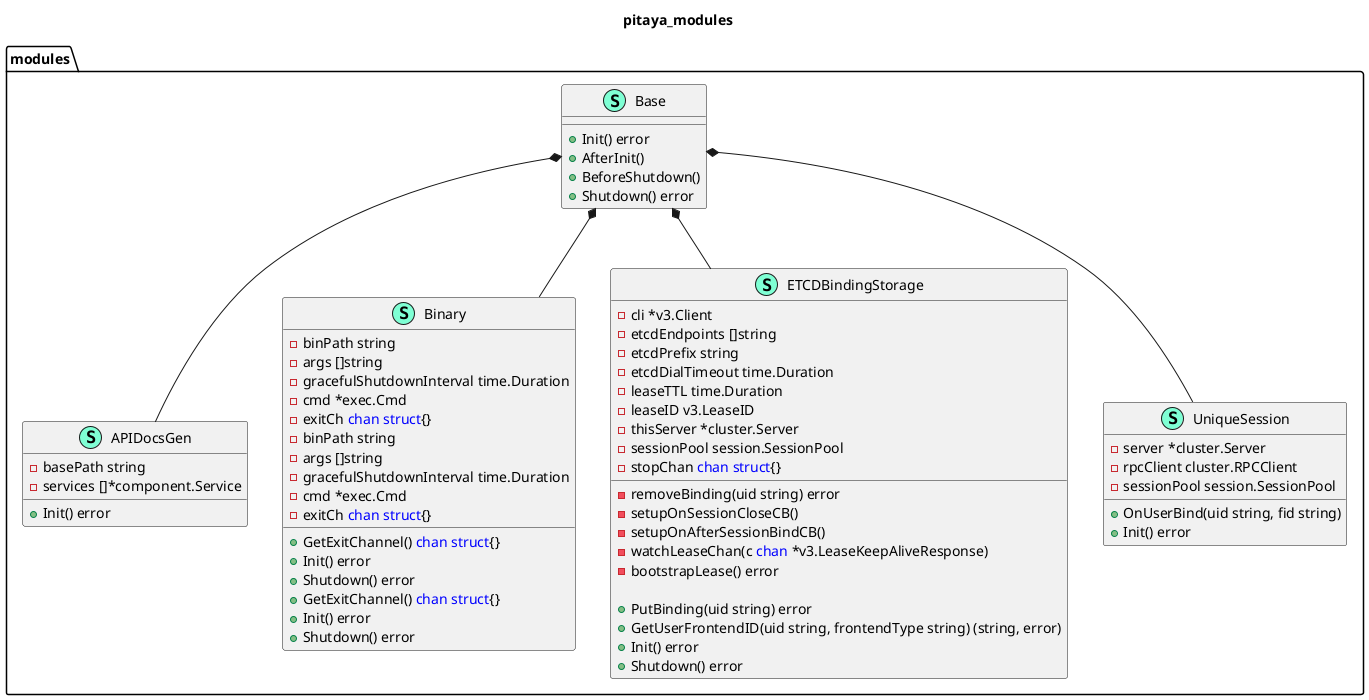 @startuml
title pitaya_modules
namespace modules {
    class APIDocsGen << (S,Aquamarine) >> {
        - basePath string
        - services []*component.Service

        + Init() error

    }
    class Base << (S,Aquamarine) >> {
        + Init() error
        + AfterInit() 
        + BeforeShutdown() 
        + Shutdown() error

    }
    class Binary << (S,Aquamarine) >> {
        - binPath string
        - args []string
        - gracefulShutdownInterval time.Duration
        - cmd *exec.Cmd
        - exitCh <font color=blue>chan</font> <font color=blue>struct</font>{}
        - binPath string
        - args []string
        - gracefulShutdownInterval time.Duration
        - cmd *exec.Cmd
        - exitCh <font color=blue>chan</font> <font color=blue>struct</font>{}

        + GetExitChannel() <font color=blue>chan</font> <font color=blue>struct</font>{}
        + Init() error
        + Shutdown() error
        + GetExitChannel() <font color=blue>chan</font> <font color=blue>struct</font>{}
        + Init() error
        + Shutdown() error

    }
    class ETCDBindingStorage << (S,Aquamarine) >> {
        - cli *v3.Client
        - etcdEndpoints []string
        - etcdPrefix string
        - etcdDialTimeout time.Duration
        - leaseTTL time.Duration
        - leaseID v3.LeaseID
        - thisServer *cluster.Server
        - sessionPool session.SessionPool
        - stopChan <font color=blue>chan</font> <font color=blue>struct</font>{}

        - removeBinding(uid string) error
        - setupOnSessionCloseCB() 
        - setupOnAfterSessionBindCB() 
        - watchLeaseChan(c <font color=blue>chan</font> *v3.LeaseKeepAliveResponse) 
        - bootstrapLease() error

        + PutBinding(uid string) error
        + GetUserFrontendID(uid string, frontendType string) (string, error)
        + Init() error
        + Shutdown() error

    }
    class UniqueSession << (S,Aquamarine) >> {
        - server *cluster.Server
        - rpcClient cluster.RPCClient
        - sessionPool session.SessionPool

        + OnUserBind(uid string, fid string) 
        + Init() error

    }
}
"modules.Base" *-- "modules.APIDocsGen"
"modules.Base" *-- "modules.Binary"
"modules.Base" *-- "modules.ETCDBindingStorage"
"modules.Base" *-- "modules.UniqueSession"


@enduml
